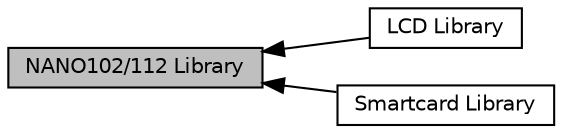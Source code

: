 digraph "NANO102/112 Library"
{
  edge [fontname="Helvetica",fontsize="10",labelfontname="Helvetica",labelfontsize="10"];
  node [fontname="Helvetica",fontsize="10",shape=box];
  rankdir=LR;
  Node2 [label="LCD Library",height=0.2,width=0.4,color="black", fillcolor="white", style="filled",URL="$dc/d2c/group___n_a_n_o1_x2___l_c_d_l_i_b___driver.html",tooltip=" "];
  Node1 [label="NANO102/112 Library",height=0.2,width=0.4,color="black", fillcolor="grey75", style="filled", fontcolor="black",tooltip=" "];
  Node3 [label="Smartcard Library",height=0.2,width=0.4,color="black", fillcolor="white", style="filled",URL="$d7/d89/group___n_a_n_o1_x2___s_c_l_i_b.html",tooltip=" "];
  Node1->Node2 [shape=plaintext, dir="back", style="solid"];
  Node1->Node3 [shape=plaintext, dir="back", style="solid"];
}
